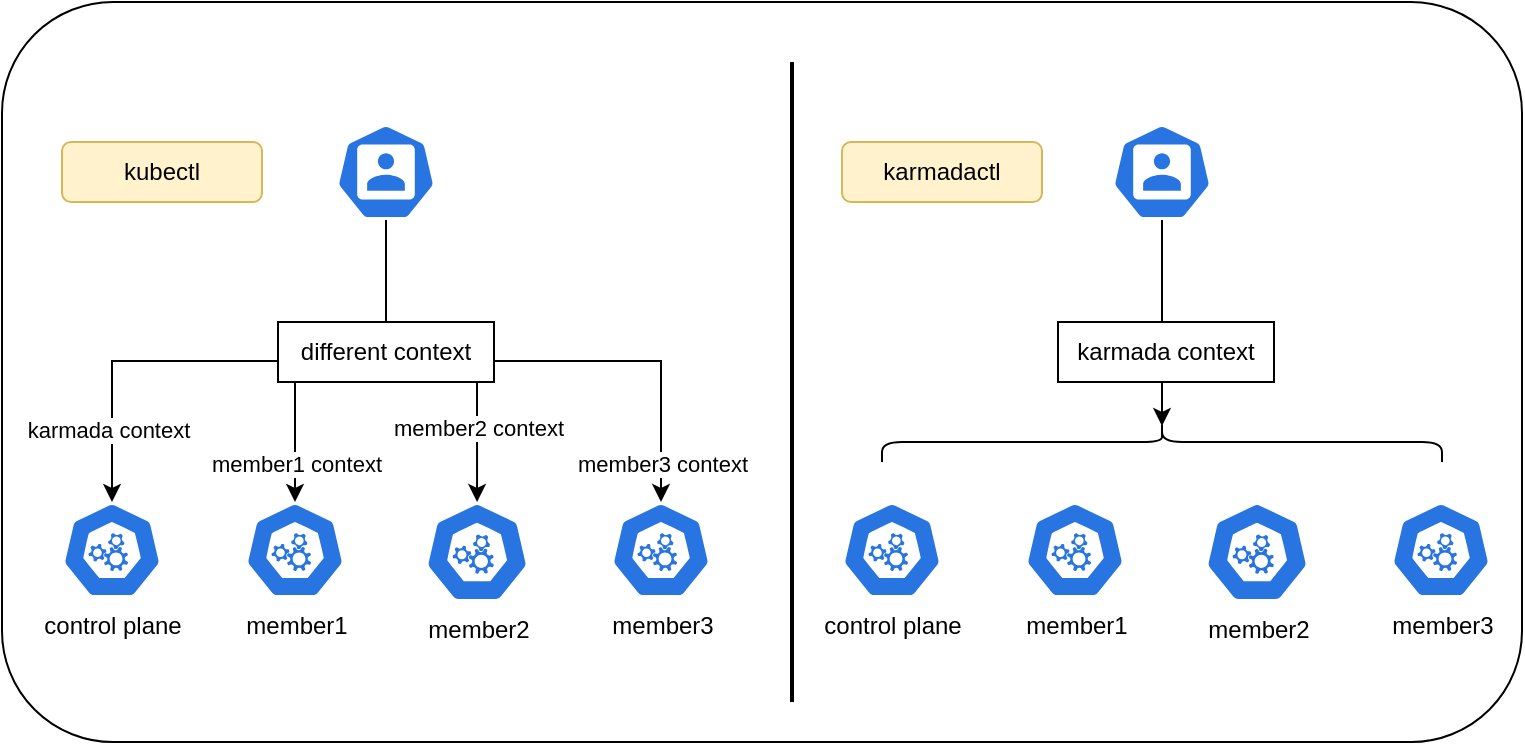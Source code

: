 <mxfile version="25.0.3">
  <diagram name="command-context" id="VNAR715q6HBuhb9qn0a1">
    <mxGraphModel dx="1050" dy="562" grid="1" gridSize="10" guides="1" tooltips="1" connect="1" arrows="1" fold="1" page="1" pageScale="1" pageWidth="827" pageHeight="1169" math="0" shadow="0">
      <root>
        <mxCell id="0" />
        <mxCell id="1" parent="0" />
        <mxCell id="TU-5wCUeRCD-JGScTdBT-1" value="" style="rounded=1;whiteSpace=wrap;html=1;" vertex="1" parent="1">
          <mxGeometry x="50" y="220" width="760" height="370" as="geometry" />
        </mxCell>
        <mxCell id="u5HGE3QEBOKq89M5sMqb-2" value="&lt;span style=&quot;font-size: 12px;&quot;&gt;control plane&lt;/span&gt;" style="aspect=fixed;sketch=0;html=1;dashed=0;whitespace=wrap;verticalLabelPosition=bottom;verticalAlign=top;fillColor=#2875E2;strokeColor=#ffffff;points=[[0.005,0.63,0],[0.1,0.2,0],[0.9,0.2,0],[0.5,0,0],[0.995,0.63,0],[0.72,0.99,0],[0.5,1,0],[0.28,0.99,0]];shape=mxgraph.kubernetes.icon2;prIcon=api" parent="1" vertex="1">
          <mxGeometry x="80" y="470" width="50" height="48" as="geometry" />
        </mxCell>
        <mxCell id="u5HGE3QEBOKq89M5sMqb-3" value="member1" style="aspect=fixed;sketch=0;html=1;dashed=0;whitespace=wrap;verticalLabelPosition=bottom;verticalAlign=top;fillColor=#2875E2;strokeColor=#ffffff;points=[[0.005,0.63,0],[0.1,0.2,0],[0.9,0.2,0],[0.5,0,0],[0.995,0.63,0],[0.72,0.99,0],[0.5,1,0],[0.28,0.99,0]];shape=mxgraph.kubernetes.icon2;prIcon=api" parent="1" vertex="1">
          <mxGeometry x="171.5" y="470" width="50" height="48" as="geometry" />
        </mxCell>
        <mxCell id="u5HGE3QEBOKq89M5sMqb-4" value="member2" style="aspect=fixed;sketch=0;html=1;dashed=0;whitespace=wrap;verticalLabelPosition=bottom;verticalAlign=top;fillColor=#2875E2;strokeColor=#ffffff;points=[[0.005,0.63,0],[0.1,0.2,0],[0.9,0.2,0],[0.5,0,0],[0.995,0.63,0],[0.72,0.99,0],[0.5,1,0],[0.28,0.99,0]];shape=mxgraph.kubernetes.icon2;prIcon=api" parent="1" vertex="1">
          <mxGeometry x="261.5" y="470" width="52.08" height="50" as="geometry" />
        </mxCell>
        <mxCell id="u5HGE3QEBOKq89M5sMqb-5" value="member3" style="aspect=fixed;sketch=0;html=1;dashed=0;whitespace=wrap;verticalLabelPosition=bottom;verticalAlign=top;fillColor=#2875E2;strokeColor=#ffffff;points=[[0.005,0.63,0],[0.1,0.2,0],[0.9,0.2,0],[0.5,0,0],[0.995,0.63,0],[0.72,0.99,0],[0.5,1,0],[0.28,0.99,0]];shape=mxgraph.kubernetes.icon2;prIcon=api" parent="1" vertex="1">
          <mxGeometry x="354.5" y="470" width="50" height="48" as="geometry" />
        </mxCell>
        <mxCell id="u5HGE3QEBOKq89M5sMqb-10" value="kubectl" style="rounded=1;whiteSpace=wrap;html=1;fillColor=#fff2cc;strokeColor=#d6b656;" parent="1" vertex="1">
          <mxGeometry x="80" y="290" width="100" height="30" as="geometry" />
        </mxCell>
        <mxCell id="u5HGE3QEBOKq89M5sMqb-12" value="" style="aspect=fixed;sketch=0;html=1;dashed=0;whitespace=wrap;verticalLabelPosition=bottom;verticalAlign=top;fillColor=#2875E2;strokeColor=#ffffff;points=[[0.005,0.63,0],[0.1,0.2,0],[0.9,0.2,0],[0.5,0,0],[0.995,0.63,0],[0.72,0.99,0],[0.5,1,0],[0.28,0.99,0]];shape=mxgraph.kubernetes.icon2;prIcon=user" parent="1" vertex="1">
          <mxGeometry x="217" y="281" width="50" height="48" as="geometry" />
        </mxCell>
        <mxCell id="u5HGE3QEBOKq89M5sMqb-13" style="edgeStyle=orthogonalEdgeStyle;rounded=0;orthogonalLoop=1;jettySize=auto;html=1;exitX=0.5;exitY=1;exitDx=0;exitDy=0;exitPerimeter=0;entryX=0.5;entryY=0;entryDx=0;entryDy=0;entryPerimeter=0;" parent="1" source="u5HGE3QEBOKq89M5sMqb-12" target="u5HGE3QEBOKq89M5sMqb-2" edge="1">
          <mxGeometry relative="1" as="geometry" />
        </mxCell>
        <mxCell id="u5HGE3QEBOKq89M5sMqb-26" value="karmada context" style="edgeLabel;html=1;align=center;verticalAlign=middle;resizable=0;points=[];" parent="u5HGE3QEBOKq89M5sMqb-13" connectable="0" vertex="1">
          <mxGeometry x="0.741" y="-2" relative="1" as="geometry">
            <mxPoint as="offset" />
          </mxGeometry>
        </mxCell>
        <mxCell id="u5HGE3QEBOKq89M5sMqb-14" style="edgeStyle=orthogonalEdgeStyle;rounded=0;orthogonalLoop=1;jettySize=auto;html=1;exitX=0.5;exitY=1;exitDx=0;exitDy=0;exitPerimeter=0;entryX=0.5;entryY=0;entryDx=0;entryDy=0;entryPerimeter=0;" parent="1" source="u5HGE3QEBOKq89M5sMqb-12" target="u5HGE3QEBOKq89M5sMqb-3" edge="1">
          <mxGeometry relative="1" as="geometry" />
        </mxCell>
        <mxCell id="u5HGE3QEBOKq89M5sMqb-27" value="member1 context" style="edgeLabel;html=1;align=center;verticalAlign=middle;resizable=0;points=[];" parent="u5HGE3QEBOKq89M5sMqb-14" connectable="0" vertex="1">
          <mxGeometry x="0.603" y="1" relative="1" as="geometry">
            <mxPoint x="-1" y="18" as="offset" />
          </mxGeometry>
        </mxCell>
        <mxCell id="u5HGE3QEBOKq89M5sMqb-16" style="edgeStyle=orthogonalEdgeStyle;rounded=0;orthogonalLoop=1;jettySize=auto;html=1;exitX=0.5;exitY=1;exitDx=0;exitDy=0;exitPerimeter=0;entryX=0.5;entryY=0;entryDx=0;entryDy=0;entryPerimeter=0;" parent="1" source="u5HGE3QEBOKq89M5sMqb-12" target="u5HGE3QEBOKq89M5sMqb-5" edge="1">
          <mxGeometry relative="1" as="geometry" />
        </mxCell>
        <mxCell id="u5HGE3QEBOKq89M5sMqb-29" value="member3 context" style="edgeLabel;html=1;align=center;verticalAlign=middle;resizable=0;points=[];" parent="u5HGE3QEBOKq89M5sMqb-16" connectable="0" vertex="1">
          <mxGeometry x="0.756" relative="1" as="geometry">
            <mxPoint y="15" as="offset" />
          </mxGeometry>
        </mxCell>
        <mxCell id="u5HGE3QEBOKq89M5sMqb-19" style="edgeStyle=orthogonalEdgeStyle;rounded=0;orthogonalLoop=1;jettySize=auto;html=1;exitX=0.5;exitY=1;exitDx=0;exitDy=0;exitPerimeter=0;entryX=0.5;entryY=0;entryDx=0;entryDy=0;entryPerimeter=0;" parent="1" source="u5HGE3QEBOKq89M5sMqb-12" target="u5HGE3QEBOKq89M5sMqb-4" edge="1">
          <mxGeometry relative="1" as="geometry" />
        </mxCell>
        <mxCell id="u5HGE3QEBOKq89M5sMqb-28" value="member2 context" style="edgeLabel;html=1;align=center;verticalAlign=middle;resizable=0;points=[];" parent="u5HGE3QEBOKq89M5sMqb-19" connectable="0" vertex="1">
          <mxGeometry x="0.603" y="-1" relative="1" as="geometry">
            <mxPoint x="1" as="offset" />
          </mxGeometry>
        </mxCell>
        <mxCell id="u5HGE3QEBOKq89M5sMqb-20" value="different context" style="rounded=0;whiteSpace=wrap;html=1;" parent="1" vertex="1">
          <mxGeometry x="188" y="380" width="108" height="30" as="geometry" />
        </mxCell>
        <mxCell id="u5HGE3QEBOKq89M5sMqb-30" value="control plane" style="aspect=fixed;sketch=0;html=1;dashed=0;whitespace=wrap;verticalLabelPosition=bottom;verticalAlign=top;fillColor=#2875E2;strokeColor=#ffffff;points=[[0.005,0.63,0],[0.1,0.2,0],[0.9,0.2,0],[0.5,0,0],[0.995,0.63,0],[0.72,0.99,0],[0.5,1,0],[0.28,0.99,0]];shape=mxgraph.kubernetes.icon2;prIcon=api" parent="1" vertex="1">
          <mxGeometry x="470" y="470" width="50" height="48" as="geometry" />
        </mxCell>
        <mxCell id="u5HGE3QEBOKq89M5sMqb-31" value="member1" style="aspect=fixed;sketch=0;html=1;dashed=0;whitespace=wrap;verticalLabelPosition=bottom;verticalAlign=top;fillColor=#2875E2;strokeColor=#ffffff;points=[[0.005,0.63,0],[0.1,0.2,0],[0.9,0.2,0],[0.5,0,0],[0.995,0.63,0],[0.72,0.99,0],[0.5,1,0],[0.28,0.99,0]];shape=mxgraph.kubernetes.icon2;prIcon=api" parent="1" vertex="1">
          <mxGeometry x="561.5" y="470" width="50" height="48" as="geometry" />
        </mxCell>
        <mxCell id="u5HGE3QEBOKq89M5sMqb-32" value="member2" style="aspect=fixed;sketch=0;html=1;dashed=0;whitespace=wrap;verticalLabelPosition=bottom;verticalAlign=top;fillColor=#2875E2;strokeColor=#ffffff;points=[[0.005,0.63,0],[0.1,0.2,0],[0.9,0.2,0],[0.5,0,0],[0.995,0.63,0],[0.72,0.99,0],[0.5,1,0],[0.28,0.99,0]];shape=mxgraph.kubernetes.icon2;prIcon=api" parent="1" vertex="1">
          <mxGeometry x="651.5" y="470" width="52.08" height="50" as="geometry" />
        </mxCell>
        <mxCell id="u5HGE3QEBOKq89M5sMqb-33" value="member3" style="aspect=fixed;sketch=0;html=1;dashed=0;whitespace=wrap;verticalLabelPosition=bottom;verticalAlign=top;fillColor=#2875E2;strokeColor=#ffffff;points=[[0.005,0.63,0],[0.1,0.2,0],[0.9,0.2,0],[0.5,0,0],[0.995,0.63,0],[0.72,0.99,0],[0.5,1,0],[0.28,0.99,0]];shape=mxgraph.kubernetes.icon2;prIcon=api" parent="1" vertex="1">
          <mxGeometry x="744.5" y="470" width="50" height="48" as="geometry" />
        </mxCell>
        <mxCell id="u5HGE3QEBOKq89M5sMqb-34" value="karmadactl" style="rounded=1;whiteSpace=wrap;html=1;fillColor=#fff2cc;strokeColor=#d6b656;" parent="1" vertex="1">
          <mxGeometry x="470" y="290" width="100" height="30" as="geometry" />
        </mxCell>
        <mxCell id="u5HGE3QEBOKq89M5sMqb-35" value="" style="aspect=fixed;sketch=0;html=1;dashed=0;whitespace=wrap;verticalLabelPosition=bottom;verticalAlign=top;fillColor=#2875E2;strokeColor=#ffffff;points=[[0.005,0.63,0],[0.1,0.2,0],[0.9,0.2,0],[0.5,0,0],[0.995,0.63,0],[0.72,0.99,0],[0.5,1,0],[0.28,0.99,0]];shape=mxgraph.kubernetes.icon2;prIcon=user" parent="1" vertex="1">
          <mxGeometry x="605" y="281" width="50" height="48" as="geometry" />
        </mxCell>
        <mxCell id="u5HGE3QEBOKq89M5sMqb-45" value="" style="shape=curlyBracket;whiteSpace=wrap;html=1;rounded=1;labelPosition=left;verticalLabelPosition=middle;align=right;verticalAlign=middle;direction=south;" parent="1" vertex="1">
          <mxGeometry x="490" y="430" width="280" height="20" as="geometry" />
        </mxCell>
        <mxCell id="u5HGE3QEBOKq89M5sMqb-46" style="edgeStyle=orthogonalEdgeStyle;rounded=0;orthogonalLoop=1;jettySize=auto;html=1;exitX=0.5;exitY=1;exitDx=0;exitDy=0;exitPerimeter=0;entryX=0.1;entryY=0.5;entryDx=0;entryDy=0;entryPerimeter=0;" parent="1" source="u5HGE3QEBOKq89M5sMqb-35" target="u5HGE3QEBOKq89M5sMqb-45" edge="1">
          <mxGeometry relative="1" as="geometry" />
        </mxCell>
        <mxCell id="u5HGE3QEBOKq89M5sMqb-44" value="karmada context" style="rounded=0;whiteSpace=wrap;html=1;" parent="1" vertex="1">
          <mxGeometry x="578" y="380" width="108" height="30" as="geometry" />
        </mxCell>
        <mxCell id="u5HGE3QEBOKq89M5sMqb-47" value="" style="line;strokeWidth=2;direction=south;html=1;" parent="1" vertex="1">
          <mxGeometry x="440" y="250" width="10" height="320" as="geometry" />
        </mxCell>
      </root>
    </mxGraphModel>
  </diagram>
</mxfile>
